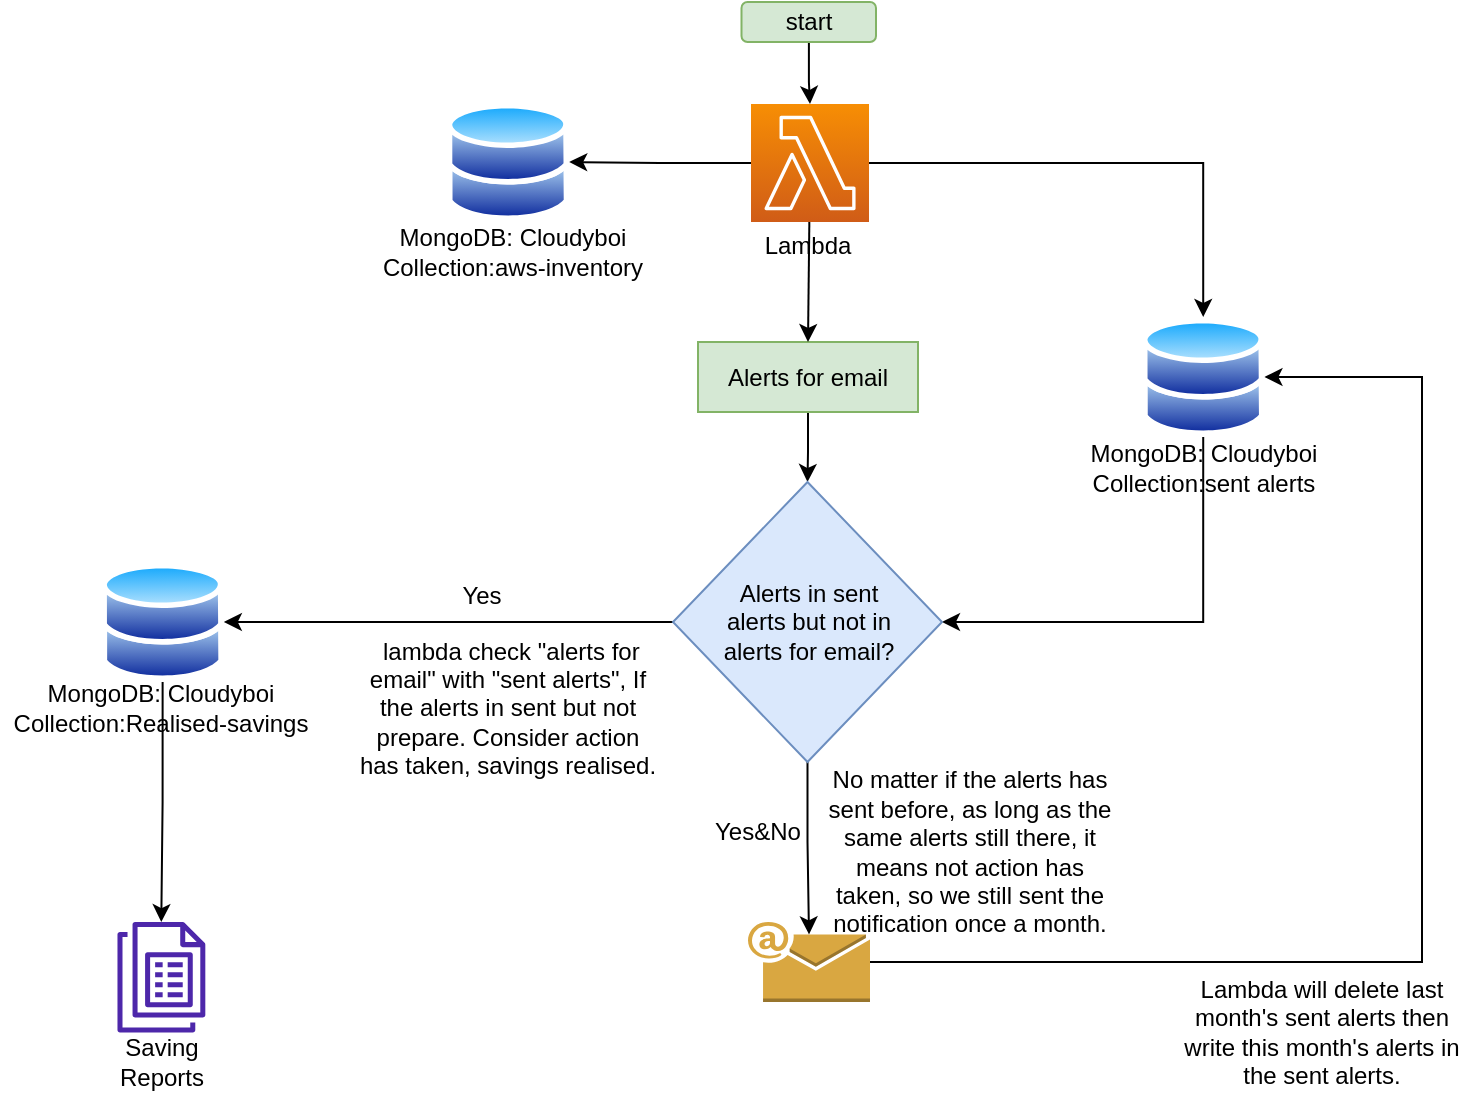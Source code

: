 <mxfile version="21.6.2" type="github">
  <diagram name="Page-1" id="t_iNMAhHm-LLwGjUOS0Z">
    <mxGraphModel dx="1773" dy="928" grid="1" gridSize="10" guides="1" tooltips="1" connect="1" arrows="1" fold="1" page="1" pageScale="1" pageWidth="827" pageHeight="1169" math="0" shadow="0">
      <root>
        <mxCell id="0" />
        <mxCell id="1" parent="0" />
        <mxCell id="uKiwIMg_ENKwP3-ejCBC-64" style="edgeStyle=orthogonalEdgeStyle;rounded=0;orthogonalLoop=1;jettySize=auto;html=1;entryX=0.5;entryY=0;entryDx=0;entryDy=0;" parent="1" source="zD13dyGdP_NljmLLcGju-5" target="uKiwIMg_ENKwP3-ejCBC-36" edge="1">
          <mxGeometry relative="1" as="geometry" />
        </mxCell>
        <mxCell id="uKiwIMg_ENKwP3-ejCBC-70" style="edgeStyle=orthogonalEdgeStyle;rounded=0;orthogonalLoop=1;jettySize=auto;html=1;" parent="1" source="zD13dyGdP_NljmLLcGju-5" target="zD13dyGdP_NljmLLcGju-6" edge="1">
          <mxGeometry relative="1" as="geometry" />
        </mxCell>
        <mxCell id="zD13dyGdP_NljmLLcGju-6" value="" style="image;aspect=fixed;perimeter=ellipsePerimeter;html=1;align=center;shadow=0;dashed=0;spacingTop=3;image=img/lib/active_directory/databases.svg;" parent="1" vertex="1">
          <mxGeometry x="232.39" y="440" width="61.22" height="60" as="geometry" />
        </mxCell>
        <mxCell id="uKiwIMg_ENKwP3-ejCBC-106" style="edgeStyle=orthogonalEdgeStyle;rounded=0;orthogonalLoop=1;jettySize=auto;html=1;entryX=1;entryY=0.5;entryDx=0;entryDy=0;" parent="1" source="zD13dyGdP_NljmLLcGju-7" target="uKiwIMg_ENKwP3-ejCBC-36" edge="1">
          <mxGeometry relative="1" as="geometry">
            <Array as="points">
              <mxPoint x="720" y="870" />
              <mxPoint x="720" y="578" />
            </Array>
          </mxGeometry>
        </mxCell>
        <mxCell id="zD13dyGdP_NljmLLcGju-7" value="" style="outlineConnect=0;dashed=0;verticalLabelPosition=bottom;verticalAlign=top;align=center;html=1;shape=mxgraph.aws3.email;fillColor=#D9A741;gradientColor=none;" parent="1" vertex="1">
          <mxGeometry x="383" y="850" width="61" height="40" as="geometry" />
        </mxCell>
        <mxCell id="zD13dyGdP_NljmLLcGju-16" value="" style="sketch=0;outlineConnect=0;fontColor=#232F3E;gradientColor=none;fillColor=#4D27AA;strokeColor=none;dashed=0;verticalLabelPosition=bottom;verticalAlign=top;align=center;html=1;fontSize=12;fontStyle=0;aspect=fixed;pointerEvents=1;shape=mxgraph.aws4.quicksight_paginated_reports;" parent="1" vertex="1">
          <mxGeometry x="67.74" y="850" width="43.92" height="55.25" as="geometry" />
        </mxCell>
        <mxCell id="zD13dyGdP_NljmLLcGju-23" value="Lambda" style="text;strokeColor=none;align=center;fillColor=none;html=1;verticalAlign=middle;whiteSpace=wrap;rounded=0;" parent="1" vertex="1">
          <mxGeometry x="383" y="497.25" width="60" height="30" as="geometry" />
        </mxCell>
        <mxCell id="zD13dyGdP_NljmLLcGju-26" value="Saving Reports" style="text;strokeColor=none;align=center;fillColor=none;html=1;verticalAlign=middle;whiteSpace=wrap;rounded=0;" parent="1" vertex="1">
          <mxGeometry x="59.7" y="905.25" width="60" height="30" as="geometry" />
        </mxCell>
        <mxCell id="uKiwIMg_ENKwP3-ejCBC-98" style="edgeStyle=orthogonalEdgeStyle;rounded=0;orthogonalLoop=1;jettySize=auto;html=1;entryX=1;entryY=0.5;entryDx=0;entryDy=0;" parent="1" source="uKiwIMg_ENKwP3-ejCBC-36" target="uKiwIMg_ENKwP3-ejCBC-76" edge="1">
          <mxGeometry relative="1" as="geometry">
            <Array as="points">
              <mxPoint x="611" y="700" />
            </Array>
          </mxGeometry>
        </mxCell>
        <mxCell id="uKiwIMg_ENKwP3-ejCBC-36" value="" style="image;aspect=fixed;perimeter=ellipsePerimeter;html=1;align=center;shadow=0;dashed=0;spacingTop=3;image=img/lib/active_directory/databases.svg;" parent="1" vertex="1">
          <mxGeometry x="580" y="547.5" width="61.22" height="60" as="geometry" />
        </mxCell>
        <mxCell id="uKiwIMg_ENKwP3-ejCBC-37" value="MongoDB: Cloudyboi&lt;br&gt;Collection:sent alerts" style="text;strokeColor=none;align=center;fillColor=none;html=1;verticalAlign=middle;whiteSpace=wrap;rounded=0;" parent="1" vertex="1">
          <mxGeometry x="540.61" y="607.5" width="140" height="30" as="geometry" />
        </mxCell>
        <mxCell id="uKiwIMg_ENKwP3-ejCBC-65" value="&amp;nbsp;lambda check &quot;alerts for email&quot; with &quot;sent alerts&quot;, If the alerts in sent but not prepare. Consider action has taken, savings realised." style="text;strokeColor=none;align=center;fillColor=none;html=1;verticalAlign=middle;whiteSpace=wrap;rounded=0;" parent="1" vertex="1">
          <mxGeometry x="184.8" y="701.45" width="156.39" height="82.37" as="geometry" />
        </mxCell>
        <mxCell id="uKiwIMg_ENKwP3-ejCBC-66" value="Lambda will delete last month&#39;s sent alerts then write this month&#39;s alerts in the sent alerts." style="text;strokeColor=none;align=center;fillColor=none;html=1;verticalAlign=middle;whiteSpace=wrap;rounded=0;" parent="1" vertex="1">
          <mxGeometry x="600" y="890" width="140" height="30" as="geometry" />
        </mxCell>
        <mxCell id="uKiwIMg_ENKwP3-ejCBC-87" style="edgeStyle=orthogonalEdgeStyle;rounded=0;orthogonalLoop=1;jettySize=auto;html=1;entryX=0.5;entryY=0;entryDx=0;entryDy=0;" parent="1" source="uKiwIMg_ENKwP3-ejCBC-69" target="uKiwIMg_ENKwP3-ejCBC-76" edge="1">
          <mxGeometry relative="1" as="geometry" />
        </mxCell>
        <mxCell id="uKiwIMg_ENKwP3-ejCBC-69" value="Alerts for email" style="rounded=0;whiteSpace=wrap;html=1;fillColor=#d5e8d4;strokeColor=#82b366;" parent="1" vertex="1">
          <mxGeometry x="358" y="560" width="110" height="35" as="geometry" />
        </mxCell>
        <mxCell id="uKiwIMg_ENKwP3-ejCBC-75" value="" style="endArrow=classic;html=1;rounded=0;entryX=0.5;entryY=0;entryDx=0;entryDy=0;" parent="1" source="zD13dyGdP_NljmLLcGju-5" target="uKiwIMg_ENKwP3-ejCBC-69" edge="1">
          <mxGeometry width="50" height="50" relative="1" as="geometry">
            <mxPoint x="413" y="470" as="sourcePoint" />
            <mxPoint x="413" y="535" as="targetPoint" />
            <Array as="points" />
          </mxGeometry>
        </mxCell>
        <mxCell id="uKiwIMg_ENKwP3-ejCBC-102" style="edgeStyle=orthogonalEdgeStyle;rounded=0;orthogonalLoop=1;jettySize=auto;html=1;entryX=0.5;entryY=0.155;entryDx=0;entryDy=0;entryPerimeter=0;" parent="1" source="uKiwIMg_ENKwP3-ejCBC-76" target="zD13dyGdP_NljmLLcGju-7" edge="1">
          <mxGeometry relative="1" as="geometry" />
        </mxCell>
        <mxCell id="uKiwIMg_ENKwP3-ejCBC-114" style="edgeStyle=orthogonalEdgeStyle;rounded=0;orthogonalLoop=1;jettySize=auto;html=1;entryX=1;entryY=0.5;entryDx=0;entryDy=0;" parent="1" source="uKiwIMg_ENKwP3-ejCBC-76" target="uKiwIMg_ENKwP3-ejCBC-113" edge="1">
          <mxGeometry relative="1" as="geometry" />
        </mxCell>
        <mxCell id="uKiwIMg_ENKwP3-ejCBC-76" value="Alerts in sent &lt;br&gt;alerts but not in &lt;br&gt;alerts for email?" style="rhombus;whiteSpace=wrap;html=1;fillColor=#dae8fc;strokeColor=#6c8ebf;" parent="1" vertex="1">
          <mxGeometry x="345.5" y="630" width="134.5" height="140" as="geometry" />
        </mxCell>
        <mxCell id="uKiwIMg_ENKwP3-ejCBC-86" value="" style="endArrow=classic;html=1;rounded=0;" parent="1" target="zD13dyGdP_NljmLLcGju-5" edge="1">
          <mxGeometry width="50" height="50" relative="1" as="geometry">
            <mxPoint x="413" y="470" as="sourcePoint" />
            <mxPoint x="413" y="535" as="targetPoint" />
            <Array as="points" />
          </mxGeometry>
        </mxCell>
        <mxCell id="zD13dyGdP_NljmLLcGju-5" value="" style="sketch=0;points=[[0,0,0],[0.25,0,0],[0.5,0,0],[0.75,0,0],[1,0,0],[0,1,0],[0.25,1,0],[0.5,1,0],[0.75,1,0],[1,1,0],[0,0.25,0],[0,0.5,0],[0,0.75,0],[1,0.25,0],[1,0.5,0],[1,0.75,0]];outlineConnect=0;fontColor=#232F3E;gradientColor=#F78E04;gradientDirection=north;fillColor=#D05C17;strokeColor=#ffffff;dashed=0;verticalLabelPosition=bottom;verticalAlign=top;align=center;html=1;fontSize=12;fontStyle=0;aspect=fixed;shape=mxgraph.aws4.resourceIcon;resIcon=mxgraph.aws4.lambda;" parent="1" vertex="1">
          <mxGeometry x="384.5" y="441" width="59" height="59" as="geometry" />
        </mxCell>
        <mxCell id="uKiwIMg_ENKwP3-ejCBC-95" value="Yes" style="text;strokeColor=none;align=center;fillColor=none;html=1;verticalAlign=middle;whiteSpace=wrap;rounded=0;" parent="1" vertex="1">
          <mxGeometry x="220" y="672.38" width="60" height="30" as="geometry" />
        </mxCell>
        <mxCell id="uKiwIMg_ENKwP3-ejCBC-103" value="Yes&amp;amp;No" style="text;strokeColor=none;align=center;fillColor=none;html=1;verticalAlign=middle;whiteSpace=wrap;rounded=0;" parent="1" vertex="1">
          <mxGeometry x="358" y="790" width="60" height="30" as="geometry" />
        </mxCell>
        <mxCell id="uKiwIMg_ENKwP3-ejCBC-110" value="No matter if the alerts has sent before, as long as the same alerts still there, it means not action has taken, so we still sent the notification once a month." style="text;strokeColor=none;align=center;fillColor=none;html=1;verticalAlign=middle;whiteSpace=wrap;rounded=0;" parent="1" vertex="1">
          <mxGeometry x="418" y="770" width="152" height="90" as="geometry" />
        </mxCell>
        <mxCell id="uKiwIMg_ENKwP3-ejCBC-122" style="edgeStyle=orthogonalEdgeStyle;rounded=0;orthogonalLoop=1;jettySize=auto;html=1;" parent="1" source="uKiwIMg_ENKwP3-ejCBC-113" target="zD13dyGdP_NljmLLcGju-16" edge="1">
          <mxGeometry relative="1" as="geometry" />
        </mxCell>
        <mxCell id="uKiwIMg_ENKwP3-ejCBC-113" value="" style="image;aspect=fixed;perimeter=ellipsePerimeter;html=1;align=center;shadow=0;dashed=0;spacingTop=3;image=img/lib/active_directory/databases.svg;" parent="1" vertex="1">
          <mxGeometry x="59.7" y="670" width="61.22" height="60" as="geometry" />
        </mxCell>
        <mxCell id="uKiwIMg_ENKwP3-ejCBC-117" value="MongoDB: Cloudyboi&lt;br&gt;Collection:aws-inventory" style="text;strokeColor=none;align=center;fillColor=none;html=1;verticalAlign=middle;whiteSpace=wrap;rounded=0;" parent="1" vertex="1">
          <mxGeometry x="184.89" y="500" width="160.61" height="30" as="geometry" />
        </mxCell>
        <mxCell id="uKiwIMg_ENKwP3-ejCBC-115" value="MongoDB: Cloudyboi&lt;br&gt;Collection:Realised-savings" style="text;strokeColor=none;align=center;fillColor=none;html=1;verticalAlign=middle;whiteSpace=wrap;rounded=0;" parent="1" vertex="1">
          <mxGeometry x="9.39" y="727.64" width="160.61" height="30" as="geometry" />
        </mxCell>
        <mxCell id="uKiwIMg_ENKwP3-ejCBC-126" style="edgeStyle=orthogonalEdgeStyle;rounded=0;orthogonalLoop=1;jettySize=auto;html=1;" parent="1" source="uKiwIMg_ENKwP3-ejCBC-123" target="zD13dyGdP_NljmLLcGju-5" edge="1">
          <mxGeometry relative="1" as="geometry" />
        </mxCell>
        <mxCell id="uKiwIMg_ENKwP3-ejCBC-123" value="start" style="rounded=1;whiteSpace=wrap;html=1;fillColor=#d5e8d4;strokeColor=#82b366;" parent="1" vertex="1">
          <mxGeometry x="379.75" y="390" width="67.25" height="20" as="geometry" />
        </mxCell>
      </root>
    </mxGraphModel>
  </diagram>
</mxfile>
